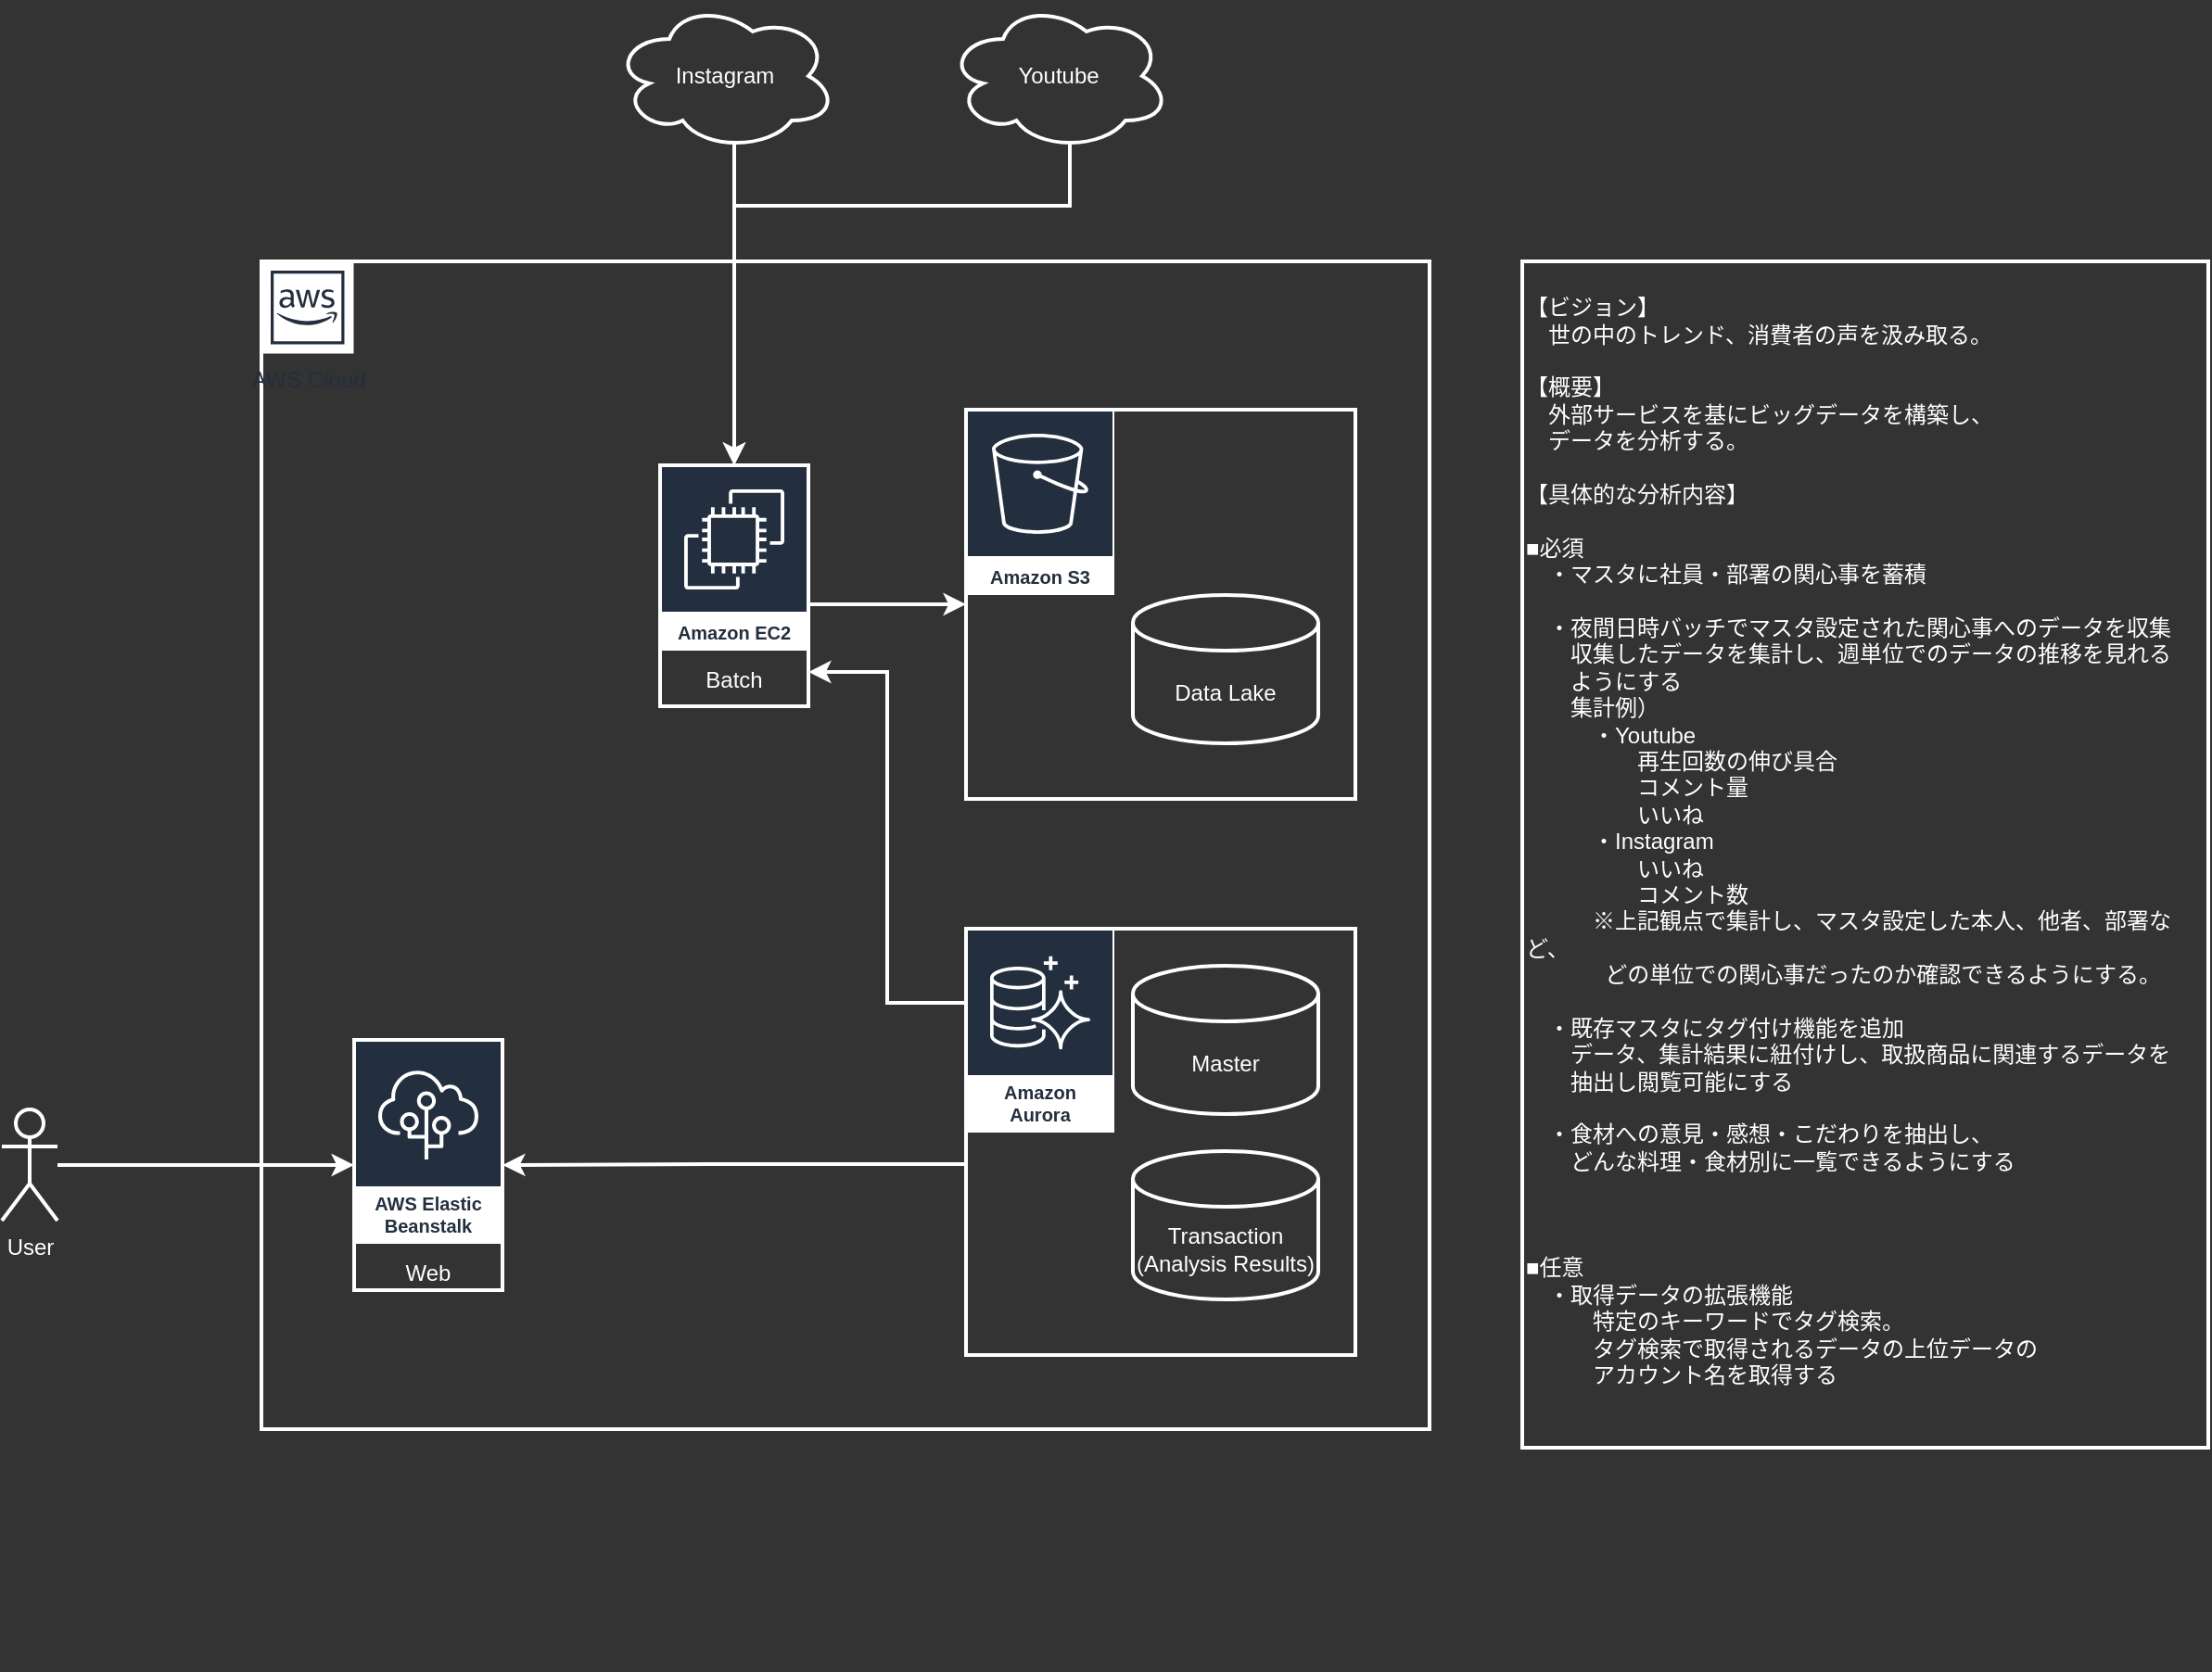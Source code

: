 <mxfile version="20.5.3" type="embed"><diagram id="i52rP-9Y-XLi5IRLahM0" name="Page-1"><mxGraphModel dx="545" dy="760" grid="1" gridSize="10" guides="1" tooltips="1" connect="1" arrows="1" fold="1" page="1" pageScale="1" pageWidth="850" pageHeight="1100" background="#333333" math="0" shadow="0"><root><mxCell id="0"/><mxCell id="1" parent="0"/><mxCell id="39" value="" style="group" parent="1" vertex="1" connectable="0"><mxGeometry x="170" y="200" width="630" height="760" as="geometry"/></mxCell><mxCell id="7" value="&lt;div style=&quot;&quot;&gt;&lt;br&gt;&lt;/div&gt;" style="whiteSpace=wrap;html=1;aspect=fixed;strokeColor=#FFFFFF;strokeWidth=2;fontColor=#FFFFFF;fillColor=#333333;align=left;" parent="39" vertex="1"><mxGeometry width="630" height="630" as="geometry"/></mxCell><mxCell id="11" value="AWS Cloud" style="sketch=0;outlineConnect=0;fontColor=#232F3E;gradientColor=none;strokeColor=#232F3E;fillColor=#ffffff;dashed=0;verticalLabelPosition=bottom;verticalAlign=top;align=center;html=1;fontSize=12;fontStyle=0;aspect=fixed;shape=mxgraph.aws4.resourceIcon;resIcon=mxgraph.aws4.aws_cloud;strokeWidth=2;" parent="39" vertex="1"><mxGeometry width="49.737" height="49.737" as="geometry"/></mxCell><mxCell id="4" value="&lt;font color=&quot;#ffffff&quot;&gt;Instagram&lt;/font&gt;" style="ellipse;shape=cloud;whiteSpace=wrap;html=1;strokeColor=#FFFFFF;strokeWidth=2;fontColor=#1A1A1A;fillColor=#333333;" parent="1" vertex="1"><mxGeometry x="360" y="60" width="120" height="80" as="geometry"/></mxCell><mxCell id="5" value="&lt;font color=&quot;#ffffff&quot;&gt;Youtube&lt;/font&gt;" style="ellipse;shape=cloud;whiteSpace=wrap;html=1;strokeColor=#FFFFFF;strokeWidth=2;fontColor=#1A1A1A;fillColor=#333333;" parent="1" vertex="1"><mxGeometry x="540" y="60" width="120" height="80" as="geometry"/></mxCell><mxCell id="12" value="" style="group" parent="1" vertex="1" connectable="0"><mxGeometry x="550" y="280" width="210" height="210" as="geometry"/></mxCell><mxCell id="9" value="&lt;div style=&quot;&quot;&gt;&lt;br&gt;&lt;/div&gt;&lt;div style=&quot;&quot;&gt;&lt;span style=&quot;background-color: initial;&quot;&gt;&lt;br&gt;&lt;/span&gt;&lt;/div&gt;&lt;div style=&quot;&quot;&gt;&lt;span style=&quot;background-color: initial;&quot;&gt;&lt;br&gt;&lt;/span&gt;&lt;/div&gt;&lt;div style=&quot;&quot;&gt;&lt;span style=&quot;background-color: initial;&quot;&gt;&lt;br&gt;&lt;/span&gt;&lt;/div&gt;&lt;div style=&quot;&quot;&gt;&lt;span style=&quot;background-color: initial;&quot;&gt;&lt;br&gt;&lt;/span&gt;&lt;/div&gt;&lt;div style=&quot;&quot;&gt;&lt;span style=&quot;background-color: initial;&quot;&gt;&lt;br&gt;&lt;/span&gt;&lt;/div&gt;&lt;div style=&quot;&quot;&gt;&lt;span style=&quot;background-color: initial;&quot;&gt;&lt;br&gt;&lt;/span&gt;&lt;/div&gt;&lt;div style=&quot;&quot;&gt;&lt;span style=&quot;background-color: initial;&quot;&gt;&lt;br&gt;&lt;/span&gt;&lt;/div&gt;&lt;div style=&quot;&quot;&gt;&lt;span style=&quot;background-color: initial;&quot;&gt;&lt;br&gt;&lt;/span&gt;&lt;/div&gt;&lt;div style=&quot;&quot;&gt;&lt;span style=&quot;background-color: initial;&quot;&gt;&lt;br&gt;&lt;/span&gt;&lt;/div&gt;&lt;div style=&quot;&quot;&gt;&lt;span style=&quot;background-color: initial;&quot;&gt;&lt;br&gt;&lt;/span&gt;&lt;/div&gt;&lt;div style=&quot;&quot;&gt;&lt;span style=&quot;background-color: initial;&quot;&gt;&lt;br&gt;&lt;/span&gt;&lt;/div&gt;&lt;div style=&quot;&quot;&gt;&lt;span style=&quot;background-color: initial;&quot;&gt;&lt;br&gt;&lt;/span&gt;&lt;/div&gt;&lt;div style=&quot;&quot;&gt;&lt;span style=&quot;background-color: initial;&quot;&gt;&lt;br&gt;&lt;/span&gt;&lt;/div&gt;&lt;div style=&quot;&quot;&gt;&lt;span style=&quot;background-color: initial;&quot;&gt;&lt;br&gt;&lt;/span&gt;&lt;/div&gt;" style="whiteSpace=wrap;html=1;aspect=fixed;strokeColor=#FFFFFF;strokeWidth=2;fontColor=#FFFFFF;fillColor=#333333;align=left;" parent="12" vertex="1"><mxGeometry width="210" height="210" as="geometry"/></mxCell><mxCell id="10" value="Amazon S3" style="sketch=0;outlineConnect=0;fontColor=#232F3E;gradientColor=none;strokeColor=#ffffff;fillColor=#232F3E;dashed=0;verticalLabelPosition=middle;verticalAlign=bottom;align=center;html=1;whiteSpace=wrap;fontSize=10;fontStyle=1;spacing=3;shape=mxgraph.aws4.productIcon;prIcon=mxgraph.aws4.s3;strokeWidth=2;" parent="12" vertex="1"><mxGeometry width="80" height="100" as="geometry"/></mxCell><mxCell id="6" value="Data Lake" style="shape=cylinder3;whiteSpace=wrap;html=1;boundedLbl=1;backgroundOutline=1;size=15;strokeColor=#FFFFFF;strokeWidth=2;fontColor=#FFFFFF;fillColor=#333333;" parent="12" vertex="1"><mxGeometry x="90" y="100" width="100" height="80" as="geometry"/></mxCell><mxCell id="19" value="" style="edgeStyle=elbowEdgeStyle;elbow=horizontal;endArrow=classic;html=1;rounded=0;fontColor=#FFFFFF;exitX=0.55;exitY=0.95;exitDx=0;exitDy=0;exitPerimeter=0;strokeColor=#FFFFFF;strokeWidth=2;" parent="1" source="4" edge="1"><mxGeometry width="50" height="50" relative="1" as="geometry"><mxPoint x="460" y="330" as="sourcePoint"/><mxPoint x="425" y="310" as="targetPoint"/><Array as="points"><mxPoint x="425" y="230"/></Array></mxGeometry></mxCell><mxCell id="25" value="" style="group" parent="1" vertex="1" connectable="0"><mxGeometry x="385" y="310" width="80" height="130" as="geometry"/></mxCell><mxCell id="24" value="&lt;br&gt;&lt;br&gt;&lt;br&gt;&lt;br&gt;&lt;br&gt;&lt;br&gt;&lt;br&gt;&lt;div style=&quot;&quot;&gt;&lt;span style=&quot;background-color: initial;&quot;&gt;Batch&lt;/span&gt;&lt;/div&gt;" style="rounded=0;whiteSpace=wrap;html=1;strokeColor=#FFFFFF;strokeWidth=2;fontColor=#FFFFFF;fillColor=#333333;align=center;" parent="25" vertex="1"><mxGeometry width="80" height="130" as="geometry"/></mxCell><mxCell id="17" value="Amazon EC2" style="sketch=0;outlineConnect=0;fontColor=#232F3E;gradientColor=none;strokeColor=#ffffff;fillColor=#232F3E;dashed=0;verticalLabelPosition=middle;verticalAlign=bottom;align=center;html=1;whiteSpace=wrap;fontSize=10;fontStyle=1;spacing=3;shape=mxgraph.aws4.productIcon;prIcon=mxgraph.aws4.ec2;strokeWidth=2;" parent="25" vertex="1"><mxGeometry width="80" height="100" as="geometry"/></mxCell><mxCell id="30" value="" style="edgeStyle=elbowEdgeStyle;elbow=horizontal;endArrow=classic;html=1;rounded=0;fontColor=#FFFFFF;exitX=1;exitY=0.577;exitDx=0;exitDy=0;exitPerimeter=0;strokeColor=#FFFFFF;strokeWidth=2;entryX=0;entryY=0.5;entryDx=0;entryDy=0;" parent="1" source="24" target="9" edge="1"><mxGeometry width="50" height="50" relative="1" as="geometry"><mxPoint x="440" y="280" as="sourcePoint"/><mxPoint x="440" y="344" as="targetPoint"/></mxGeometry></mxCell><mxCell id="32" value="" style="edgeStyle=elbowEdgeStyle;elbow=horizontal;endArrow=classic;html=1;rounded=0;fontColor=#FFFFFF;exitX=0;exitY=0.174;exitDx=0;exitDy=0;strokeColor=#FFFFFF;strokeWidth=2;exitPerimeter=0;entryX=1;entryY=0.858;entryDx=0;entryDy=0;entryPerimeter=0;" parent="1" source="3" target="24" edge="1"><mxGeometry width="50" height="50" relative="1" as="geometry"><mxPoint x="410" y="414.01" as="sourcePoint"/><mxPoint x="460" y="410" as="targetPoint"/></mxGeometry></mxCell><mxCell id="34" value="" style="group" parent="1" vertex="1" connectable="0"><mxGeometry x="550" y="560" width="210" height="230" as="geometry"/></mxCell><mxCell id="3" value="" style="rounded=0;whiteSpace=wrap;html=1;strokeColor=#FFFFFF;fontColor=#1A1A1A;fillColor=#333333;strokeWidth=2;" parent="34" vertex="1"><mxGeometry width="210" height="230" as="geometry"/></mxCell><mxCell id="14" value="Amazon&#10;Aurora" style="sketch=0;outlineConnect=0;fontColor=#232F3E;gradientColor=none;strokeColor=#ffffff;fillColor=#232F3E;dashed=0;verticalLabelPosition=middle;verticalAlign=bottom;align=center;html=1;whiteSpace=wrap;fontSize=10;fontStyle=1;spacing=3;shape=mxgraph.aws4.productIcon;prIcon=mxgraph.aws4.aurora;strokeWidth=2;" parent="34" vertex="1"><mxGeometry width="80" height="110" as="geometry"/></mxCell><mxCell id="15" value="Master" style="shape=cylinder3;whiteSpace=wrap;html=1;boundedLbl=1;backgroundOutline=1;size=15;strokeColor=#FFFFFF;strokeWidth=2;fontColor=#FFFFFF;fillColor=#333333;" parent="34" vertex="1"><mxGeometry x="90" y="20" width="100" height="80" as="geometry"/></mxCell><mxCell id="33" value="Transaction&lt;br&gt;(Analysis Results)" style="shape=cylinder3;whiteSpace=wrap;html=1;boundedLbl=1;backgroundOutline=1;size=15;strokeColor=#FFFFFF;strokeWidth=2;fontColor=#FFFFFF;fillColor=#333333;" parent="34" vertex="1"><mxGeometry x="90" y="120" width="100" height="80" as="geometry"/></mxCell><mxCell id="35" value="" style="group" parent="1" vertex="1" connectable="0"><mxGeometry x="220" y="620" width="80" height="135" as="geometry"/></mxCell><mxCell id="26" value="&lt;br&gt;&lt;br&gt;&lt;br&gt;&lt;br&gt;&lt;br&gt;&lt;br&gt;&lt;br&gt;&lt;br&gt;Web" style="rounded=0;whiteSpace=wrap;html=1;strokeColor=#FFFFFF;strokeWidth=2;fontColor=#FFFFFF;fillColor=#333333;" parent="35" vertex="1"><mxGeometry width="80" height="135" as="geometry"/></mxCell><mxCell id="18" value="AWS Elastic Beanstalk" style="sketch=0;outlineConnect=0;fontColor=#232F3E;gradientColor=none;strokeColor=#ffffff;fillColor=#232F3E;dashed=0;verticalLabelPosition=middle;verticalAlign=bottom;align=center;html=1;whiteSpace=wrap;fontSize=10;fontStyle=1;spacing=3;shape=mxgraph.aws4.productIcon;prIcon=mxgraph.aws4.elastic_beanstalk;strokeWidth=2;" parent="35" vertex="1"><mxGeometry width="80" height="110" as="geometry"/></mxCell><mxCell id="38" value="" style="edgeStyle=elbowEdgeStyle;elbow=horizontal;endArrow=classic;html=1;rounded=0;fontColor=#FFFFFF;strokeColor=#FFFFFF;strokeWidth=2;entryX=1;entryY=0.5;entryDx=0;entryDy=0;" parent="1" target="26" edge="1"><mxGeometry width="50" height="50" relative="1" as="geometry"><mxPoint x="550" y="687" as="sourcePoint"/><mxPoint x="462.5" y="782" as="targetPoint"/></mxGeometry></mxCell><mxCell id="41" value="" style="edgeStyle=elbowEdgeStyle;elbow=vertical;endArrow=classic;html=1;rounded=0;strokeColor=#FFFFFF;strokeWidth=2;fontColor=#FFFFFF;exitX=0.55;exitY=0.95;exitDx=0;exitDy=0;exitPerimeter=0;" parent="1" source="5" target="17" edge="1"><mxGeometry width="50" height="50" relative="1" as="geometry"><mxPoint x="580" y="350" as="sourcePoint"/><mxPoint x="420" y="310" as="targetPoint"/><Array as="points"><mxPoint x="520" y="170"/></Array></mxGeometry></mxCell><mxCell id="42" value="User" style="shape=umlActor;verticalLabelPosition=bottom;verticalAlign=top;html=1;outlineConnect=0;strokeColor=#FFFFFF;strokeWidth=2;fontColor=#FFFFFF;fillColor=#333333;" parent="1" vertex="1"><mxGeometry x="30" y="657.5" width="30" height="60" as="geometry"/></mxCell><mxCell id="43" value="" style="edgeStyle=elbowEdgeStyle;elbow=horizontal;endArrow=classic;html=1;rounded=0;fontColor=#FFFFFF;strokeColor=#FFFFFF;strokeWidth=2;entryX=0;entryY=0.5;entryDx=0;entryDy=0;" parent="1" source="42" target="26" edge="1"><mxGeometry width="50" height="50" relative="1" as="geometry"><mxPoint x="280" y="500" as="sourcePoint"/><mxPoint x="30" y="500.5" as="targetPoint"/></mxGeometry></mxCell><mxCell id="44" value="【ビジョン】&lt;br&gt;　世の中のトレンド、消費者の声を汲み取る。&lt;br&gt;&lt;br&gt;【概要】&lt;br&gt;　外部サービスを基にビッグデータを構築し、&lt;br&gt;　データを分析する。&lt;br&gt;　&lt;br&gt;【具体的な分析内容】&lt;br&gt;&lt;br&gt;■必須&lt;br&gt;　・マスタに社員・部署の関心事を蓄積&lt;br&gt;&lt;br&gt;　・夜間日時バッチでマスタ設定された関心事へのデータを収集&lt;br&gt;　　収集したデータを集計し、週単位でのデータの推移を見れる&lt;br&gt;　　ようにする&lt;br&gt;　　集計例）&lt;br&gt;　　　・Youtube&lt;br&gt;　　　　　再生回数の伸び具合&lt;br&gt;　　　　　コメント量&lt;br&gt;　　　　　いいね&lt;br&gt;　　　・Instagram&lt;br&gt;　　　　　いいね&lt;br&gt;　　　　　コメント数&lt;br&gt;　　　※上記観点で集計し、マスタ設定した本人、他者、部署など、&lt;br&gt;　　　&amp;nbsp; どの単位での関心事だったのか確認できるようにする。&lt;br&gt;&lt;br&gt;　・既存マスタにタグ付け機能を追加&lt;br&gt;　　データ、集計結果に紐付けし、取扱商品に関連するデータを&lt;br&gt;　　抽出し閲覧可能にする&lt;br&gt;&lt;br&gt;　・食材への意見・感想・こだわりを抽出し、&lt;br&gt;　　どんな料理・食材別に一覧できるようにする&lt;br&gt;&lt;br&gt;&lt;br&gt;&lt;br&gt;■任意&lt;br&gt;　・取得データの拡張機能&lt;br&gt;　　　特定のキーワードでタグ検索。&lt;br&gt;　　　タグ検索で取得されるデータの上位データの&lt;br&gt;　　　アカウント名を取得する&lt;br&gt;&lt;br&gt;" style="rounded=0;whiteSpace=wrap;html=1;strokeColor=#FFFFFF;strokeWidth=2;fontColor=#FFFFFF;fillColor=#333333;align=left;" parent="1" vertex="1"><mxGeometry x="850" y="200" width="370" height="640" as="geometry"/></mxCell></root></mxGraphModel></diagram></mxfile>